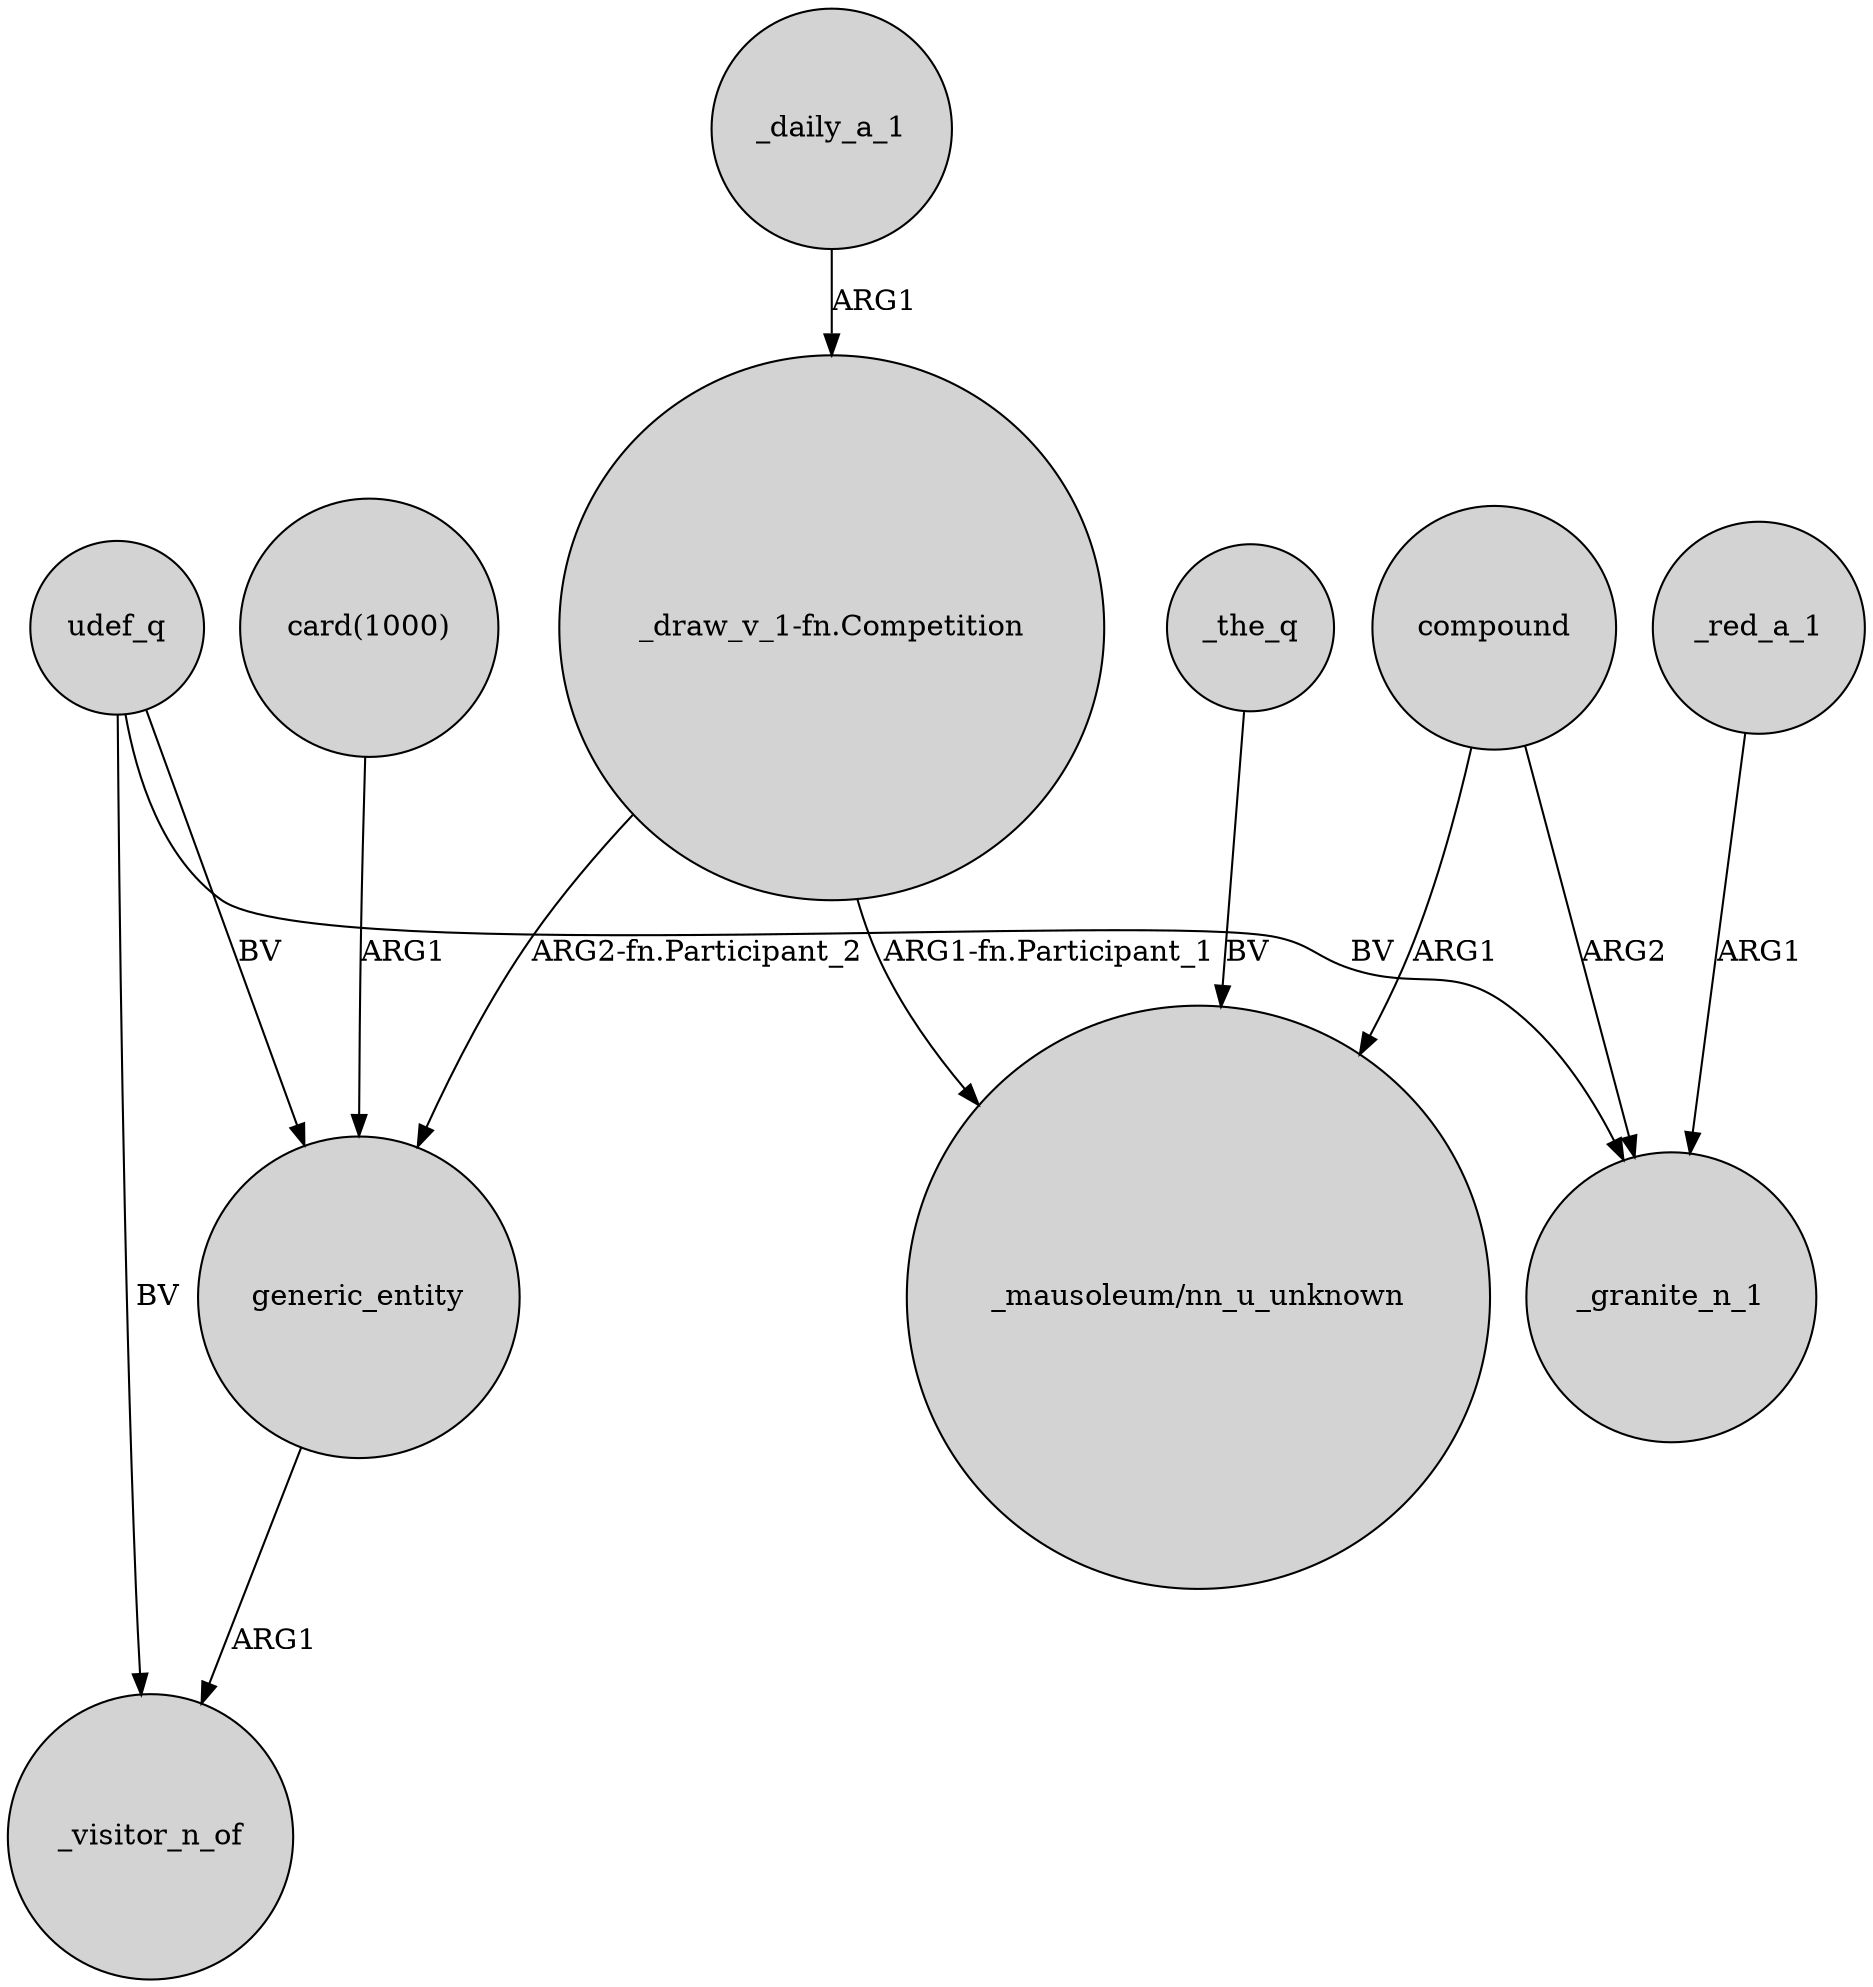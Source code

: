 digraph {
	node [shape=circle style=filled]
	udef_q -> _visitor_n_of [label=BV]
	"_draw_v_1-fn.Competition" -> generic_entity [label="ARG2-fn.Participant_2"]
	"card(1000)" -> generic_entity [label=ARG1]
	_the_q -> "_mausoleum/nn_u_unknown" [label=BV]
	udef_q -> _granite_n_1 [label=BV]
	generic_entity -> _visitor_n_of [label=ARG1]
	_daily_a_1 -> "_draw_v_1-fn.Competition" [label=ARG1]
	udef_q -> generic_entity [label=BV]
	compound -> _granite_n_1 [label=ARG2]
	compound -> "_mausoleum/nn_u_unknown" [label=ARG1]
	"_draw_v_1-fn.Competition" -> "_mausoleum/nn_u_unknown" [label="ARG1-fn.Participant_1"]
	_red_a_1 -> _granite_n_1 [label=ARG1]
}
